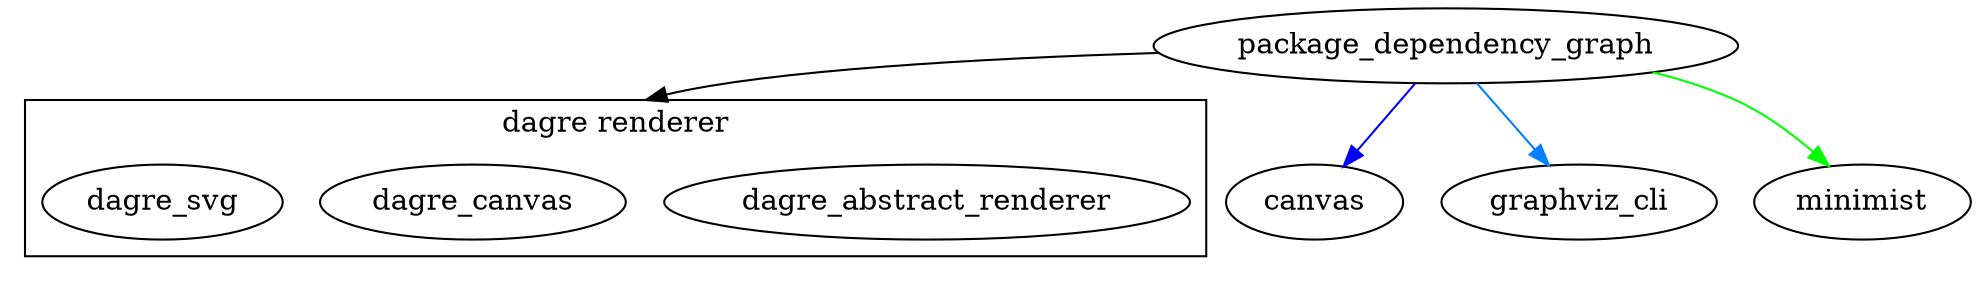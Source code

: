 
digraph {
  graph [compound=true];
  subgraph cluster_dagre_renderer {
    dagre_abstract_renderer dagre_canvas dagre_svg;

    label = "dagre renderer";
    color = "#000000";
  }

  package_dependency_graph -> canvas[color = "#0000ff"]
  package_dependency_graph -> dagre_canvas[color = "#000000" lhead=cluster_dagre_renderer]
  package_dependency_graph -> graphviz_cli[color = "#007fff"]
  package_dependency_graph -> minimist[color = "#00ff00"]
}